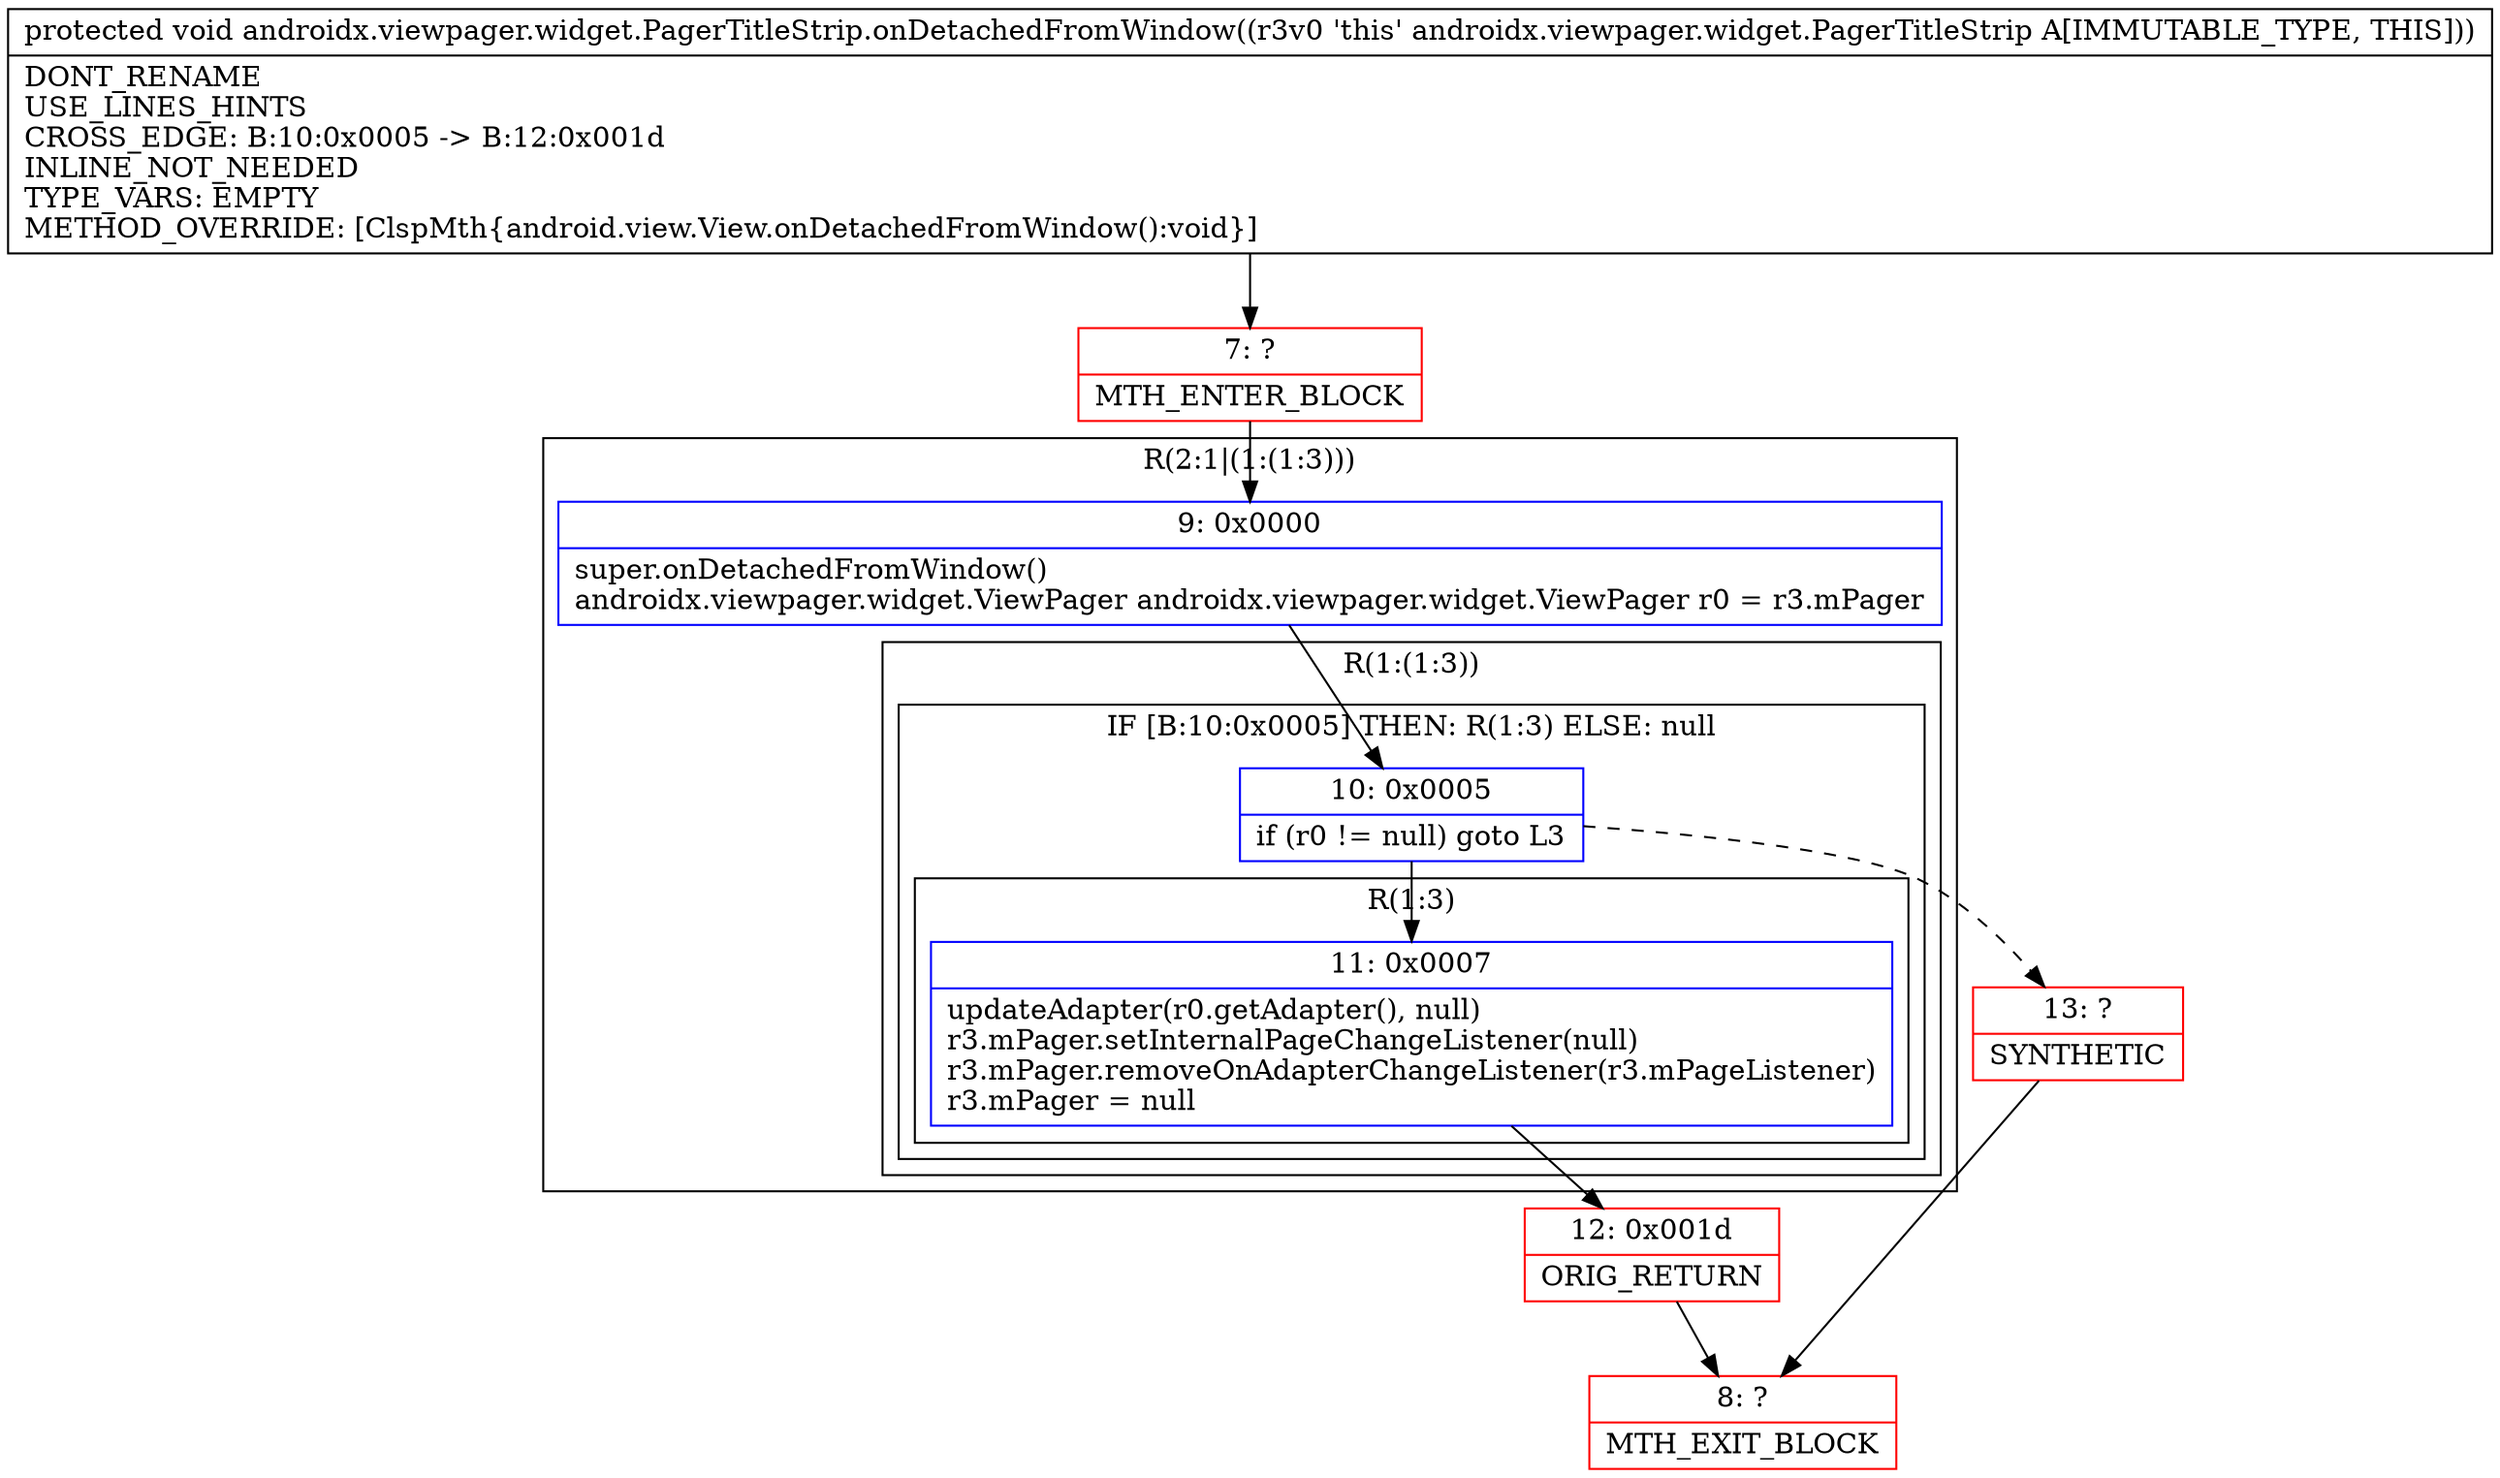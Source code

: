 digraph "CFG forandroidx.viewpager.widget.PagerTitleStrip.onDetachedFromWindow()V" {
subgraph cluster_Region_209757483 {
label = "R(2:1|(1:(1:3)))";
node [shape=record,color=blue];
Node_9 [shape=record,label="{9\:\ 0x0000|super.onDetachedFromWindow()\landroidx.viewpager.widget.ViewPager androidx.viewpager.widget.ViewPager r0 = r3.mPager\l}"];
subgraph cluster_Region_2094685948 {
label = "R(1:(1:3))";
node [shape=record,color=blue];
subgraph cluster_IfRegion_1746433416 {
label = "IF [B:10:0x0005] THEN: R(1:3) ELSE: null";
node [shape=record,color=blue];
Node_10 [shape=record,label="{10\:\ 0x0005|if (r0 != null) goto L3\l}"];
subgraph cluster_Region_4383317 {
label = "R(1:3)";
node [shape=record,color=blue];
Node_11 [shape=record,label="{11\:\ 0x0007|updateAdapter(r0.getAdapter(), null)\lr3.mPager.setInternalPageChangeListener(null)\lr3.mPager.removeOnAdapterChangeListener(r3.mPageListener)\lr3.mPager = null\l}"];
}
}
}
}
Node_7 [shape=record,color=red,label="{7\:\ ?|MTH_ENTER_BLOCK\l}"];
Node_12 [shape=record,color=red,label="{12\:\ 0x001d|ORIG_RETURN\l}"];
Node_8 [shape=record,color=red,label="{8\:\ ?|MTH_EXIT_BLOCK\l}"];
Node_13 [shape=record,color=red,label="{13\:\ ?|SYNTHETIC\l}"];
MethodNode[shape=record,label="{protected void androidx.viewpager.widget.PagerTitleStrip.onDetachedFromWindow((r3v0 'this' androidx.viewpager.widget.PagerTitleStrip A[IMMUTABLE_TYPE, THIS]))  | DONT_RENAME\lUSE_LINES_HINTS\lCROSS_EDGE: B:10:0x0005 \-\> B:12:0x001d\lINLINE_NOT_NEEDED\lTYPE_VARS: EMPTY\lMETHOD_OVERRIDE: [ClspMth\{android.view.View.onDetachedFromWindow():void\}]\l}"];
MethodNode -> Node_7;Node_9 -> Node_10;
Node_10 -> Node_11;
Node_10 -> Node_13[style=dashed];
Node_11 -> Node_12;
Node_7 -> Node_9;
Node_12 -> Node_8;
Node_13 -> Node_8;
}

